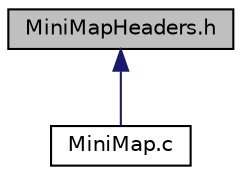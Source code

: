 digraph "MiniMapHeaders.h"
{
 // LATEX_PDF_SIZE
  edge [fontname="Helvetica",fontsize="10",labelfontname="Helvetica",labelfontsize="10"];
  node [fontname="Helvetica",fontsize="10",shape=record];
  Node1 [label="MiniMapHeaders.h",height=0.2,width=0.4,color="black", fillcolor="grey75", style="filled", fontcolor="black",tooltip="Les fonctions et strectures necessaires Pur la tache Minimap."];
  Node1 -> Node2 [dir="back",color="midnightblue",fontsize="10",style="solid",fontname="Helvetica"];
  Node2 [label="MiniMap.c",height=0.2,width=0.4,color="black", fillcolor="white", style="filled",URL="$MiniMap_8c.html",tooltip="Tache Minimap: AFFICHAGE DU MINIMAP, MANIPULATION DU TEMPS, MANIPULATION DU SCORE ET MEILLEUR SCORE."];
}

